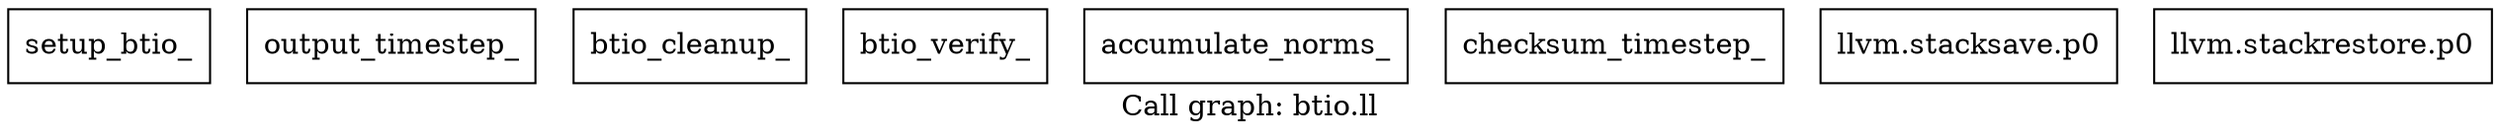 digraph "Call graph: btio.ll" {
	label="Call graph: btio.ll";

	Node0x55f5eb833d70 [shape=record,label="{setup_btio_}"];
	Node0x55f5eb833e20 [shape=record,label="{output_timestep_}"];
	Node0x55f5eb833ea0 [shape=record,label="{btio_cleanup_}"];
	Node0x55f5eb833f20 [shape=record,label="{btio_verify_}"];
	Node0x55f5eb833fa0 [shape=record,label="{accumulate_norms_}"];
	Node0x55f5eb834170 [shape=record,label="{checksum_timestep_}"];
	Node0x55f5eb8341f0 [shape=record,label="{llvm.stacksave.p0}"];
	Node0x55f5eb834270 [shape=record,label="{llvm.stackrestore.p0}"];
}
